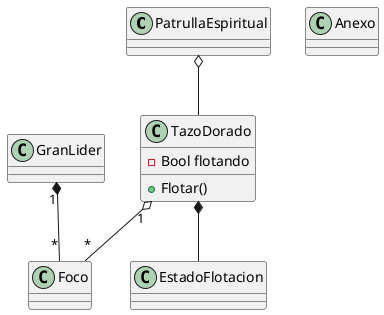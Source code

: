 @startuml diagrama
class PatrullaEspiritual
class TazoDorado{
    - Bool flotando
    +Flotar()
}
class Anexo
class GranLider
class Foco
PatrullaEspiritual o-- TazoDorado
GranLider"1" *-- "*"Foco
TazoDorado"1" o-- "*"Foco
TazoDorado *-- EstadoFlotacion
@enduml